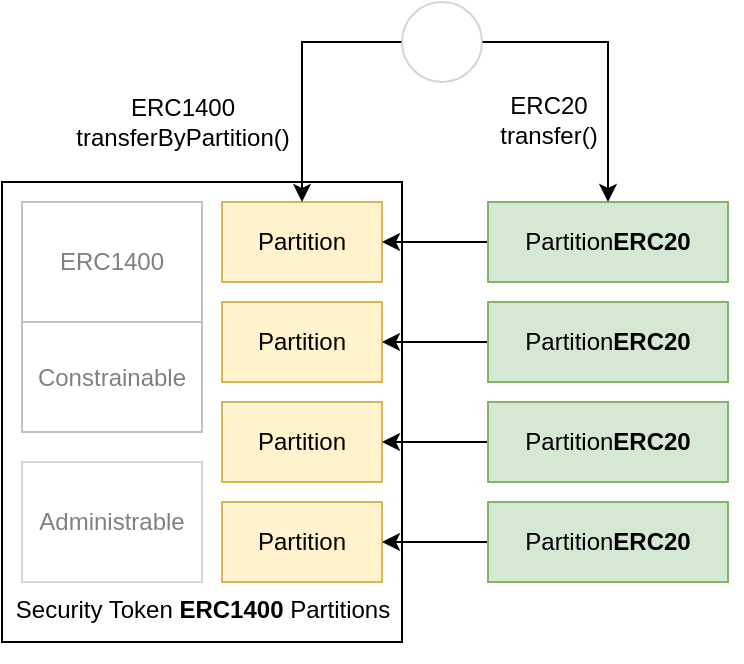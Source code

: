 <mxfile version="13.0.7" type="device"><diagram id="VFtYFTH_07TXHKRINY1B" name="Page-1"><mxGraphModel dx="946" dy="525" grid="1" gridSize="10" guides="1" tooltips="1" connect="1" arrows="1" fold="1" page="1" pageScale="1" pageWidth="827" pageHeight="1169" math="0" shadow="0"><root><mxCell id="0"/><mxCell id="1" parent="0"/><mxCell id="lmxE4UC0nVdc6pPeOqMW-35" value="" style="group" parent="1" vertex="1" connectable="0"><mxGeometry x="120" y="280" width="360" height="330" as="geometry"/></mxCell><mxCell id="lmxE4UC0nVdc6pPeOqMW-33" value="" style="group" parent="lmxE4UC0nVdc6pPeOqMW-35" vertex="1" connectable="0"><mxGeometry width="360" height="330" as="geometry"/></mxCell><mxCell id="lmxE4UC0nVdc6pPeOqMW-29" value="" style="group" parent="lmxE4UC0nVdc6pPeOqMW-33" vertex="1" connectable="0"><mxGeometry width="360" height="330" as="geometry"/></mxCell><mxCell id="lmxE4UC0nVdc6pPeOqMW-28" value="" style="group" parent="lmxE4UC0nVdc6pPeOqMW-29" vertex="1" connectable="0"><mxGeometry width="360" height="330" as="geometry"/></mxCell><mxCell id="lmxE4UC0nVdc6pPeOqMW-31" value="" style="group" parent="lmxE4UC0nVdc6pPeOqMW-28" vertex="1" connectable="0"><mxGeometry x="-10" y="90" width="200" height="230" as="geometry"/></mxCell><mxCell id="lmxE4UC0nVdc6pPeOqMW-1" value="" style="rounded=0;whiteSpace=wrap;html=1;" parent="lmxE4UC0nVdc6pPeOqMW-31" vertex="1"><mxGeometry width="200" height="230" as="geometry"/></mxCell><mxCell id="lmxE4UC0nVdc6pPeOqMW-3" value="Partition" style="rounded=0;whiteSpace=wrap;html=1;fillColor=#fff2cc;strokeColor=#d6b656;" parent="lmxE4UC0nVdc6pPeOqMW-31" vertex="1"><mxGeometry x="110" y="60" width="80" height="40" as="geometry"/></mxCell><mxCell id="lmxE4UC0nVdc6pPeOqMW-4" value="Partition" style="rounded=0;whiteSpace=wrap;html=1;fillColor=#fff2cc;strokeColor=#d6b656;" parent="lmxE4UC0nVdc6pPeOqMW-31" vertex="1"><mxGeometry x="110" y="10" width="80" height="40" as="geometry"/></mxCell><mxCell id="lmxE4UC0nVdc6pPeOqMW-5" value="Partition" style="rounded=0;whiteSpace=wrap;html=1;fillColor=#fff2cc;strokeColor=#d6b656;" parent="lmxE4UC0nVdc6pPeOqMW-31" vertex="1"><mxGeometry x="110" y="160" width="80" height="40" as="geometry"/></mxCell><mxCell id="lmxE4UC0nVdc6pPeOqMW-6" value="Partition" style="rounded=0;whiteSpace=wrap;html=1;fillColor=#fff2cc;strokeColor=#d6b656;" parent="lmxE4UC0nVdc6pPeOqMW-31" vertex="1"><mxGeometry x="110" y="110" width="80" height="40" as="geometry"/></mxCell><mxCell id="lmxE4UC0nVdc6pPeOqMW-7" value="&lt;font color=&quot;#808080&quot;&gt;Constrainable&lt;/font&gt;" style="rounded=0;whiteSpace=wrap;html=1;strokeColor=#C2C2C2;" parent="lmxE4UC0nVdc6pPeOqMW-31" vertex="1"><mxGeometry x="10" y="70" width="90" height="55" as="geometry"/></mxCell><mxCell id="lmxE4UC0nVdc6pPeOqMW-8" value="&lt;font color=&quot;#808080&quot;&gt;Administrable&lt;/font&gt;" style="rounded=0;whiteSpace=wrap;html=1;opacity=70;strokeColor=#C2C2C2;" parent="lmxE4UC0nVdc6pPeOqMW-31" vertex="1"><mxGeometry x="10" y="140" width="90" height="60" as="geometry"/></mxCell><mxCell id="lmxE4UC0nVdc6pPeOqMW-9" value="&lt;font color=&quot;#808080&quot;&gt;ERC1400&lt;/font&gt;" style="rounded=0;whiteSpace=wrap;html=1;strokeColor=#C2C2C2;" parent="lmxE4UC0nVdc6pPeOqMW-31" vertex="1"><mxGeometry x="10" y="10" width="90" height="60" as="geometry"/></mxCell><mxCell id="lmxE4UC0nVdc6pPeOqMW-34" value="Security Token&amp;nbsp;&lt;b&gt;ERC1400&lt;/b&gt;&amp;nbsp;Partitions" style="text;html=1;align=center;verticalAlign=middle;resizable=0;points=[];autosize=1;" parent="lmxE4UC0nVdc6pPeOqMW-31" vertex="1"><mxGeometry y="204" width="200" height="20" as="geometry"/></mxCell><mxCell id="lmxE4UC0nVdc6pPeOqMW-14" style="edgeStyle=orthogonalEdgeStyle;rounded=0;orthogonalLoop=1;jettySize=auto;html=1;entryX=1;entryY=0.5;entryDx=0;entryDy=0;" parent="lmxE4UC0nVdc6pPeOqMW-28" source="lmxE4UC0nVdc6pPeOqMW-10" target="lmxE4UC0nVdc6pPeOqMW-4" edge="1"><mxGeometry relative="1" as="geometry"/></mxCell><mxCell id="lmxE4UC0nVdc6pPeOqMW-10" value="Partition&lt;b&gt;ERC20&lt;/b&gt;" style="rounded=0;whiteSpace=wrap;html=1;fillColor=#d5e8d4;strokeColor=#82b366;" parent="lmxE4UC0nVdc6pPeOqMW-28" vertex="1"><mxGeometry x="233" y="100" width="120" height="40" as="geometry"/></mxCell><mxCell id="lmxE4UC0nVdc6pPeOqMW-16" style="edgeStyle=orthogonalEdgeStyle;rounded=0;orthogonalLoop=1;jettySize=auto;html=1;entryX=1;entryY=0.5;entryDx=0;entryDy=0;" parent="lmxE4UC0nVdc6pPeOqMW-28" source="lmxE4UC0nVdc6pPeOqMW-11" target="lmxE4UC0nVdc6pPeOqMW-3" edge="1"><mxGeometry relative="1" as="geometry"/></mxCell><mxCell id="lmxE4UC0nVdc6pPeOqMW-11" value="Partition&lt;b&gt;ERC20&lt;/b&gt;" style="rounded=0;whiteSpace=wrap;html=1;fillColor=#d5e8d4;strokeColor=#82b366;" parent="lmxE4UC0nVdc6pPeOqMW-28" vertex="1"><mxGeometry x="233" y="150" width="120" height="40" as="geometry"/></mxCell><mxCell id="lmxE4UC0nVdc6pPeOqMW-17" style="edgeStyle=orthogonalEdgeStyle;rounded=0;orthogonalLoop=1;jettySize=auto;html=1;entryX=1;entryY=0.5;entryDx=0;entryDy=0;" parent="lmxE4UC0nVdc6pPeOqMW-28" source="lmxE4UC0nVdc6pPeOqMW-12" target="lmxE4UC0nVdc6pPeOqMW-6" edge="1"><mxGeometry relative="1" as="geometry"/></mxCell><mxCell id="lmxE4UC0nVdc6pPeOqMW-12" value="Partition&lt;b&gt;ERC20&lt;/b&gt;" style="rounded=0;whiteSpace=wrap;html=1;fillColor=#d5e8d4;strokeColor=#82b366;" parent="lmxE4UC0nVdc6pPeOqMW-28" vertex="1"><mxGeometry x="233" y="200" width="120" height="40" as="geometry"/></mxCell><mxCell id="lmxE4UC0nVdc6pPeOqMW-18" style="edgeStyle=orthogonalEdgeStyle;rounded=0;orthogonalLoop=1;jettySize=auto;html=1;entryX=1;entryY=0.5;entryDx=0;entryDy=0;" parent="lmxE4UC0nVdc6pPeOqMW-28" source="lmxE4UC0nVdc6pPeOqMW-13" target="lmxE4UC0nVdc6pPeOqMW-5" edge="1"><mxGeometry relative="1" as="geometry"/></mxCell><mxCell id="lmxE4UC0nVdc6pPeOqMW-13" value="Partition&lt;b&gt;ERC20&lt;/b&gt;" style="rounded=0;whiteSpace=wrap;html=1;fillColor=#d5e8d4;strokeColor=#82b366;" parent="lmxE4UC0nVdc6pPeOqMW-28" vertex="1"><mxGeometry x="233" y="250" width="120" height="40" as="geometry"/></mxCell><mxCell id="lmxE4UC0nVdc6pPeOqMW-20" style="edgeStyle=orthogonalEdgeStyle;rounded=0;orthogonalLoop=1;jettySize=auto;html=1;entryX=0.5;entryY=0;entryDx=0;entryDy=0;" parent="lmxE4UC0nVdc6pPeOqMW-28" source="lmxE4UC0nVdc6pPeOqMW-19" target="lmxE4UC0nVdc6pPeOqMW-4" edge="1"><mxGeometry relative="1" as="geometry"><mxPoint x="140" y="100" as="targetPoint"/><Array as="points"><mxPoint x="140" y="20"/></Array></mxGeometry></mxCell><mxCell id="lmxE4UC0nVdc6pPeOqMW-23" value="ERC1400&lt;br&gt;transferByPartition()" style="text;html=1;align=center;verticalAlign=middle;resizable=0;points=[];labelBackgroundColor=none;" parent="lmxE4UC0nVdc6pPeOqMW-20" vertex="1" connectable="0"><mxGeometry x="-0.231" y="20" relative="1" as="geometry"><mxPoint x="-80" y="40" as="offset"/></mxGeometry></mxCell><mxCell id="lmxE4UC0nVdc6pPeOqMW-21" style="edgeStyle=orthogonalEdgeStyle;rounded=0;orthogonalLoop=1;jettySize=auto;html=1;entryX=0.5;entryY=0;entryDx=0;entryDy=0;exitX=1;exitY=0.5;exitDx=0;exitDy=0;" parent="lmxE4UC0nVdc6pPeOqMW-28" source="lmxE4UC0nVdc6pPeOqMW-19" target="lmxE4UC0nVdc6pPeOqMW-10" edge="1"><mxGeometry relative="1" as="geometry"/></mxCell><mxCell id="lmxE4UC0nVdc6pPeOqMW-24" value="ERC20&lt;br&gt;transfer()" style="text;html=1;align=center;verticalAlign=middle;resizable=0;points=[];labelBackgroundColor=none;" parent="lmxE4UC0nVdc6pPeOqMW-21" vertex="1" connectable="0"><mxGeometry x="0.414" relative="1" as="geometry"><mxPoint x="-30" y="1" as="offset"/></mxGeometry></mxCell><mxCell id="lmxE4UC0nVdc6pPeOqMW-19" value="" style="ellipse;whiteSpace=wrap;html=1;aspect=fixed;strokeColor=#C2C2C2;opacity=70;" parent="lmxE4UC0nVdc6pPeOqMW-28" vertex="1"><mxGeometry x="190" width="40" height="40" as="geometry"/></mxCell></root></mxGraphModel></diagram></mxfile>